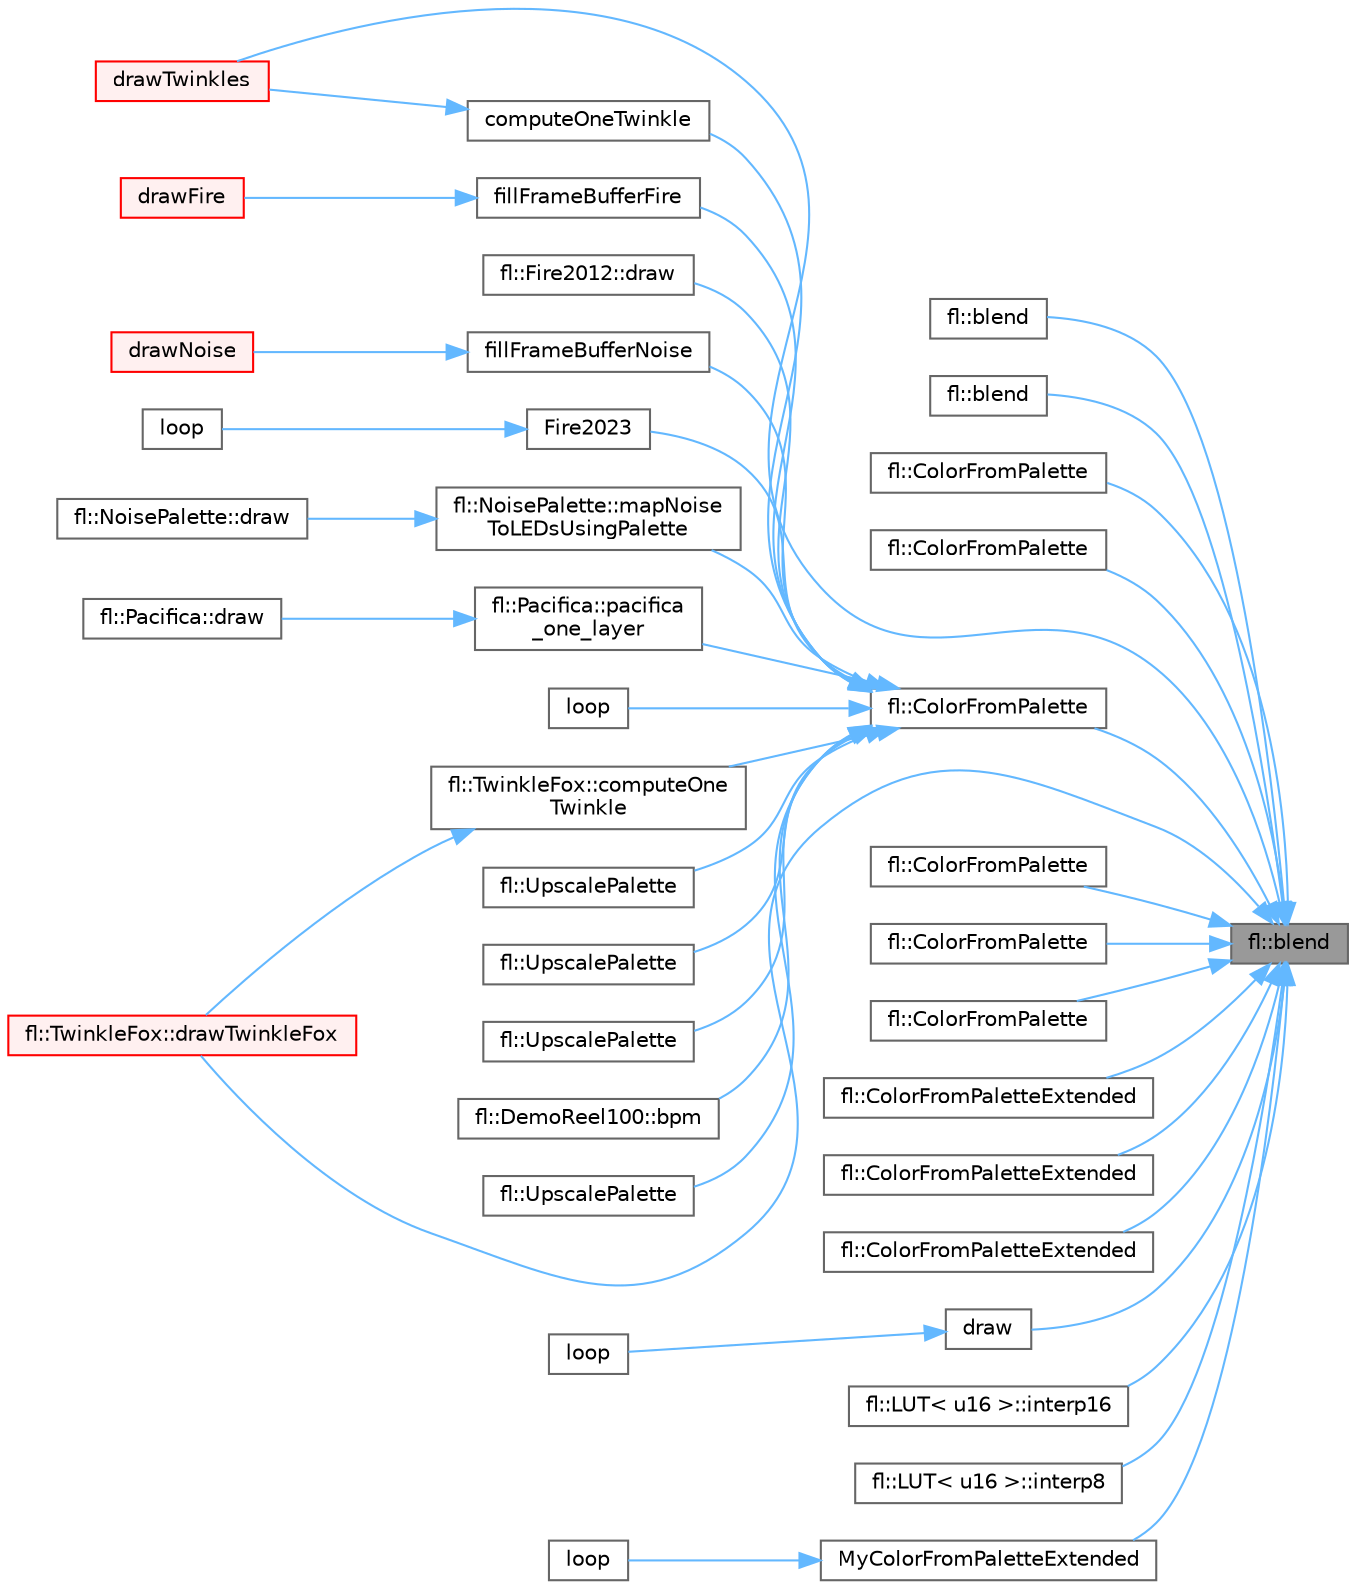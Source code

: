 digraph "fl::blend"
{
 // INTERACTIVE_SVG=YES
 // LATEX_PDF_SIZE
  bgcolor="transparent";
  edge [fontname=Helvetica,fontsize=10,labelfontname=Helvetica,labelfontsize=10];
  node [fontname=Helvetica,fontsize=10,shape=box,height=0.2,width=0.4];
  rankdir="RL";
  Node1 [id="Node000001",label="fl::blend",height=0.2,width=0.4,color="gray40", fillcolor="grey60", style="filled", fontcolor="black",tooltip=" "];
  Node1 -> Node2 [id="edge1_Node000001_Node000002",dir="back",color="steelblue1",style="solid",tooltip=" "];
  Node2 [id="Node000002",label="fl::blend",height=0.2,width=0.4,color="grey40", fillcolor="white", style="filled",URL="$d4/d36/namespacefl_a627fdecddc0a18efacf1e4971b5cc25c.html#a627fdecddc0a18efacf1e4971b5cc25c",tooltip=" "];
  Node1 -> Node3 [id="edge2_Node000001_Node000003",dir="back",color="steelblue1",style="solid",tooltip=" "];
  Node3 [id="Node000003",label="fl::blend",height=0.2,width=0.4,color="grey40", fillcolor="white", style="filled",URL="$d4/d36/namespacefl_a073fc1b903aae2ae9e334b7b9dd8b441.html#a073fc1b903aae2ae9e334b7b9dd8b441",tooltip=" "];
  Node1 -> Node4 [id="edge3_Node000001_Node000004",dir="back",color="steelblue1",style="solid",tooltip=" "];
  Node4 [id="Node000004",label="fl::ColorFromPalette",height=0.2,width=0.4,color="grey40", fillcolor="white", style="filled",URL="$d4/d36/namespacefl_a36a7be19ed0bffbb62d8dadc9016df39.html#a36a7be19ed0bffbb62d8dadc9016df39",tooltip=" "];
  Node1 -> Node5 [id="edge4_Node000001_Node000005",dir="back",color="steelblue1",style="solid",tooltip=" "];
  Node5 [id="Node000005",label="fl::ColorFromPalette",height=0.2,width=0.4,color="grey40", fillcolor="white", style="filled",URL="$d4/d36/namespacefl_a47a180e0f9f1a72bb559c6b66c19c55a.html#a47a180e0f9f1a72bb559c6b66c19c55a",tooltip=" "];
  Node1 -> Node6 [id="edge5_Node000001_Node000006",dir="back",color="steelblue1",style="solid",tooltip=" "];
  Node6 [id="Node000006",label="fl::ColorFromPalette",height=0.2,width=0.4,color="grey40", fillcolor="white", style="filled",URL="$d4/d36/namespacefl_a3d488dd1e2d27e99307310527e51cad3.html#a3d488dd1e2d27e99307310527e51cad3",tooltip=" "];
  Node6 -> Node7 [id="edge6_Node000006_Node000007",dir="back",color="steelblue1",style="solid",tooltip=" "];
  Node7 [id="Node000007",label="fl::DemoReel100::bpm",height=0.2,width=0.4,color="grey40", fillcolor="white", style="filled",URL="$d1/d60/classfl_1_1_demo_reel100_a72cc7eea48cf0be16b34fee7d4da64f4.html#a72cc7eea48cf0be16b34fee7d4da64f4",tooltip=" "];
  Node6 -> Node8 [id="edge7_Node000006_Node000008",dir="back",color="steelblue1",style="solid",tooltip=" "];
  Node8 [id="Node000008",label="computeOneTwinkle",height=0.2,width=0.4,color="grey40", fillcolor="white", style="filled",URL="$d4/dd0/_twinkle_fox_8ino_aff322ac4b9956a48a5d4e90853178b9f.html#aff322ac4b9956a48a5d4e90853178b9f",tooltip=" "];
  Node8 -> Node9 [id="edge8_Node000008_Node000009",dir="back",color="steelblue1",style="solid",tooltip=" "];
  Node9 [id="Node000009",label="drawTwinkles",height=0.2,width=0.4,color="red", fillcolor="#FFF0F0", style="filled",URL="$d4/dd0/_twinkle_fox_8ino_a6d0a3407d4b43c23c7bdd4aac9fc76fd.html#a6d0a3407d4b43c23c7bdd4aac9fc76fd",tooltip=" "];
  Node6 -> Node11 [id="edge9_Node000006_Node000011",dir="back",color="steelblue1",style="solid",tooltip=" "];
  Node11 [id="Node000011",label="fl::TwinkleFox::computeOne\lTwinkle",height=0.2,width=0.4,color="grey40", fillcolor="white", style="filled",URL="$de/db5/classfl_1_1_twinkle_fox_a7b4a385bedd751f63937469cc850ee1a.html#a7b4a385bedd751f63937469cc850ee1a",tooltip=" "];
  Node11 -> Node12 [id="edge10_Node000011_Node000012",dir="back",color="steelblue1",style="solid",tooltip=" "];
  Node12 [id="Node000012",label="fl::TwinkleFox::drawTwinkleFox",height=0.2,width=0.4,color="red", fillcolor="#FFF0F0", style="filled",URL="$de/db5/classfl_1_1_twinkle_fox_a67375829d0da55e17d3f74ac9817914d.html#a67375829d0da55e17d3f74ac9817914d",tooltip=" "];
  Node6 -> Node14 [id="edge11_Node000006_Node000014",dir="back",color="steelblue1",style="solid",tooltip=" "];
  Node14 [id="Node000014",label="fl::Fire2012::draw",height=0.2,width=0.4,color="grey40", fillcolor="white", style="filled",URL="$d5/d9b/classfl_1_1_fire2012_a39d20a6dc4f3a771b8b12696db9c4a15.html#a39d20a6dc4f3a771b8b12696db9c4a15",tooltip=" "];
  Node6 -> Node15 [id="edge12_Node000006_Node000015",dir="back",color="steelblue1",style="solid",tooltip=" "];
  Node15 [id="Node000015",label="fillFrameBufferFire",height=0.2,width=0.4,color="grey40", fillcolor="white", style="filled",URL="$d4/d06/curr_8h_af9691ba6aeb226dd50626f04206c6e28.html#af9691ba6aeb226dd50626f04206c6e28",tooltip=" "];
  Node15 -> Node16 [id="edge13_Node000015_Node000016",dir="back",color="steelblue1",style="solid",tooltip=" "];
  Node16 [id="Node000016",label="drawFire",height=0.2,width=0.4,color="red", fillcolor="#FFF0F0", style="filled",URL="$d4/d06/curr_8h_ad5dd16b6abf44e3aad21ce2a4badf906.html#ad5dd16b6abf44e3aad21ce2a4badf906",tooltip=" "];
  Node6 -> Node18 [id="edge14_Node000006_Node000018",dir="back",color="steelblue1",style="solid",tooltip=" "];
  Node18 [id="Node000018",label="fillFrameBufferNoise",height=0.2,width=0.4,color="grey40", fillcolor="white", style="filled",URL="$d4/d06/curr_8h_a27ef46fa8abd1dedd29a3904d81622d2.html#a27ef46fa8abd1dedd29a3904d81622d2",tooltip=" "];
  Node18 -> Node19 [id="edge15_Node000018_Node000019",dir="back",color="steelblue1",style="solid",tooltip=" "];
  Node19 [id="Node000019",label="drawNoise",height=0.2,width=0.4,color="red", fillcolor="#FFF0F0", style="filled",URL="$d4/d06/curr_8h_a889977e3c2cad101b68a8c97148ef3c0.html#a889977e3c2cad101b68a8c97148ef3c0",tooltip=" "];
  Node6 -> Node20 [id="edge16_Node000006_Node000020",dir="back",color="steelblue1",style="solid",tooltip=" "];
  Node20 [id="Node000020",label="Fire2023",height=0.2,width=0.4,color="grey40", fillcolor="white", style="filled",URL="$de/d71/_fire2023_8h_abe327b12b434120ecf20ae3f46800983.html#abe327b12b434120ecf20ae3f46800983",tooltip=" "];
  Node20 -> Node21 [id="edge17_Node000020_Node000021",dir="back",color="steelblue1",style="solid",tooltip=" "];
  Node21 [id="Node000021",label="loop",height=0.2,width=0.4,color="grey40", fillcolor="white", style="filled",URL="$de/d71/_fire2023_8h_afe461d27b9c48d5921c00d521181f12f.html#afe461d27b9c48d5921c00d521181f12f",tooltip=" "];
  Node6 -> Node22 [id="edge18_Node000006_Node000022",dir="back",color="steelblue1",style="solid",tooltip=" "];
  Node22 [id="Node000022",label="loop",height=0.2,width=0.4,color="grey40", fillcolor="white", style="filled",URL="$d5/d88/_fire_matrix_8h_afe461d27b9c48d5921c00d521181f12f.html#afe461d27b9c48d5921c00d521181f12f",tooltip=" "];
  Node6 -> Node23 [id="edge19_Node000006_Node000023",dir="back",color="steelblue1",style="solid",tooltip=" "];
  Node23 [id="Node000023",label="fl::NoisePalette::mapNoise\lToLEDsUsingPalette",height=0.2,width=0.4,color="grey40", fillcolor="white", style="filled",URL="$d9/d41/classfl_1_1_noise_palette_a546f14f524f7a1b965c872ddad7be8a4.html#a546f14f524f7a1b965c872ddad7be8a4",tooltip=" "];
  Node23 -> Node24 [id="edge20_Node000023_Node000024",dir="back",color="steelblue1",style="solid",tooltip=" "];
  Node24 [id="Node000024",label="fl::NoisePalette::draw",height=0.2,width=0.4,color="grey40", fillcolor="white", style="filled",URL="$d9/d41/classfl_1_1_noise_palette_afc6cd594830dfdd146c45e7ab1d1905d.html#afc6cd594830dfdd146c45e7ab1d1905d",tooltip=" "];
  Node6 -> Node25 [id="edge21_Node000006_Node000025",dir="back",color="steelblue1",style="solid",tooltip=" "];
  Node25 [id="Node000025",label="fl::Pacifica::pacifica\l_one_layer",height=0.2,width=0.4,color="grey40", fillcolor="white", style="filled",URL="$d2/db2/classfl_1_1_pacifica_ac949d5e9a88b724a060954658b892ebc.html#ac949d5e9a88b724a060954658b892ebc",tooltip=" "];
  Node25 -> Node26 [id="edge22_Node000025_Node000026",dir="back",color="steelblue1",style="solid",tooltip=" "];
  Node26 [id="Node000026",label="fl::Pacifica::draw",height=0.2,width=0.4,color="grey40", fillcolor="white", style="filled",URL="$d2/db2/classfl_1_1_pacifica_a264d0c1db5db60028b6fab87af13d700.html#a264d0c1db5db60028b6fab87af13d700",tooltip=" "];
  Node6 -> Node27 [id="edge23_Node000006_Node000027",dir="back",color="steelblue1",style="solid",tooltip=" "];
  Node27 [id="Node000027",label="fl::UpscalePalette",height=0.2,width=0.4,color="grey40", fillcolor="white", style="filled",URL="$d4/d36/namespacefl_abf83f8c9171b3b60bb3f69e0d04b3e94.html#abf83f8c9171b3b60bb3f69e0d04b3e94",tooltip=" "];
  Node6 -> Node28 [id="edge24_Node000006_Node000028",dir="back",color="steelblue1",style="solid",tooltip=" "];
  Node28 [id="Node000028",label="fl::UpscalePalette",height=0.2,width=0.4,color="grey40", fillcolor="white", style="filled",URL="$d4/d36/namespacefl_ac2561c87f2746c8d2d718cc226cd5dae.html#ac2561c87f2746c8d2d718cc226cd5dae",tooltip=" "];
  Node6 -> Node29 [id="edge25_Node000006_Node000029",dir="back",color="steelblue1",style="solid",tooltip=" "];
  Node29 [id="Node000029",label="fl::UpscalePalette",height=0.2,width=0.4,color="grey40", fillcolor="white", style="filled",URL="$d4/d36/namespacefl_a17b7fd301b5691fcbb9136a675dc9faa.html#a17b7fd301b5691fcbb9136a675dc9faa",tooltip=" "];
  Node6 -> Node30 [id="edge26_Node000006_Node000030",dir="back",color="steelblue1",style="solid",tooltip=" "];
  Node30 [id="Node000030",label="fl::UpscalePalette",height=0.2,width=0.4,color="grey40", fillcolor="white", style="filled",URL="$d4/d36/namespacefl_a090c84c8e40dd80e92fb76009a66b346.html#a090c84c8e40dd80e92fb76009a66b346",tooltip=" "];
  Node1 -> Node31 [id="edge27_Node000001_Node000031",dir="back",color="steelblue1",style="solid",tooltip=" "];
  Node31 [id="Node000031",label="fl::ColorFromPalette",height=0.2,width=0.4,color="grey40", fillcolor="white", style="filled",URL="$d4/d36/namespacefl_a5f62d75a364add5a843f4ec1a0f249a3.html#a5f62d75a364add5a843f4ec1a0f249a3",tooltip=" "];
  Node1 -> Node32 [id="edge28_Node000001_Node000032",dir="back",color="steelblue1",style="solid",tooltip=" "];
  Node32 [id="Node000032",label="fl::ColorFromPalette",height=0.2,width=0.4,color="grey40", fillcolor="white", style="filled",URL="$d4/d36/namespacefl_a7329afb7be18e62f615ed9696cb766b0.html#a7329afb7be18e62f615ed9696cb766b0",tooltip=" "];
  Node1 -> Node33 [id="edge29_Node000001_Node000033",dir="back",color="steelblue1",style="solid",tooltip=" "];
  Node33 [id="Node000033",label="fl::ColorFromPalette",height=0.2,width=0.4,color="grey40", fillcolor="white", style="filled",URL="$d4/d36/namespacefl_a5010201c23a97f99e2e1426523156aef.html#a5010201c23a97f99e2e1426523156aef",tooltip=" "];
  Node1 -> Node34 [id="edge30_Node000001_Node000034",dir="back",color="steelblue1",style="solid",tooltip=" "];
  Node34 [id="Node000034",label="fl::ColorFromPaletteExtended",height=0.2,width=0.4,color="grey40", fillcolor="white", style="filled",URL="$d4/d36/namespacefl_a73e0ee081b438735edf45662307c493f.html#a73e0ee081b438735edf45662307c493f",tooltip=" "];
  Node1 -> Node35 [id="edge31_Node000001_Node000035",dir="back",color="steelblue1",style="solid",tooltip=" "];
  Node35 [id="Node000035",label="fl::ColorFromPaletteExtended",height=0.2,width=0.4,color="grey40", fillcolor="white", style="filled",URL="$d4/d36/namespacefl_a5a9c1835f4e39f35cc4fbcec1b7daa87.html#a5a9c1835f4e39f35cc4fbcec1b7daa87",tooltip=" "];
  Node1 -> Node36 [id="edge32_Node000001_Node000036",dir="back",color="steelblue1",style="solid",tooltip=" "];
  Node36 [id="Node000036",label="fl::ColorFromPaletteExtended",height=0.2,width=0.4,color="grey40", fillcolor="white", style="filled",URL="$d4/d36/namespacefl_a6a2c1ac508cdebdb083137793e219560.html#a6a2c1ac508cdebdb083137793e219560",tooltip=" "];
  Node1 -> Node37 [id="edge33_Node000001_Node000037",dir="back",color="steelblue1",style="solid",tooltip=" "];
  Node37 [id="Node000037",label="draw",height=0.2,width=0.4,color="grey40", fillcolor="white", style="filled",URL="$d5/d77/_fx_noise_ring_8h_a7a1cdb28d8d83f314435a3a1dc13f17f.html#a7a1cdb28d8d83f314435a3a1dc13f17f",tooltip=" "];
  Node37 -> Node38 [id="edge34_Node000037_Node000038",dir="back",color="steelblue1",style="solid",tooltip=" "];
  Node38 [id="Node000038",label="loop",height=0.2,width=0.4,color="grey40", fillcolor="white", style="filled",URL="$d5/d77/_fx_noise_ring_8h_afe461d27b9c48d5921c00d521181f12f.html#afe461d27b9c48d5921c00d521181f12f",tooltip=" "];
  Node1 -> Node12 [id="edge35_Node000001_Node000012",dir="back",color="steelblue1",style="solid",tooltip=" "];
  Node1 -> Node9 [id="edge36_Node000001_Node000009",dir="back",color="steelblue1",style="solid",tooltip=" "];
  Node1 -> Node39 [id="edge37_Node000001_Node000039",dir="back",color="steelblue1",style="solid",tooltip=" "];
  Node39 [id="Node000039",label="fl::LUT\< u16 \>::interp16",height=0.2,width=0.4,color="grey40", fillcolor="white", style="filled",URL="$d6/d18/classfl_1_1_l_u_t_a6c3502caecfbdae9c131046880db6b1f.html#a6c3502caecfbdae9c131046880db6b1f",tooltip=" "];
  Node1 -> Node40 [id="edge38_Node000001_Node000040",dir="back",color="steelblue1",style="solid",tooltip=" "];
  Node40 [id="Node000040",label="fl::LUT\< u16 \>::interp8",height=0.2,width=0.4,color="grey40", fillcolor="white", style="filled",URL="$d6/d18/classfl_1_1_l_u_t_ab878e1f071045cd8d22016b92ba16358.html#ab878e1f071045cd8d22016b92ba16358",tooltip=" "];
  Node1 -> Node41 [id="edge39_Node000001_Node000041",dir="back",color="steelblue1",style="solid",tooltip=" "];
  Node41 [id="Node000041",label="MyColorFromPaletteExtended",height=0.2,width=0.4,color="grey40", fillcolor="white", style="filled",URL="$d8/da0/_fx_water_8h_aa04e7c98cb0803818832555bf128fb57.html#aa04e7c98cb0803818832555bf128fb57",tooltip=" "];
  Node41 -> Node42 [id="edge40_Node000041_Node000042",dir="back",color="steelblue1",style="solid",tooltip=" "];
  Node42 [id="Node000042",label="loop",height=0.2,width=0.4,color="grey40", fillcolor="white", style="filled",URL="$d8/da0/_fx_water_8h_afe461d27b9c48d5921c00d521181f12f.html#afe461d27b9c48d5921c00d521181f12f",tooltip=" "];
}
